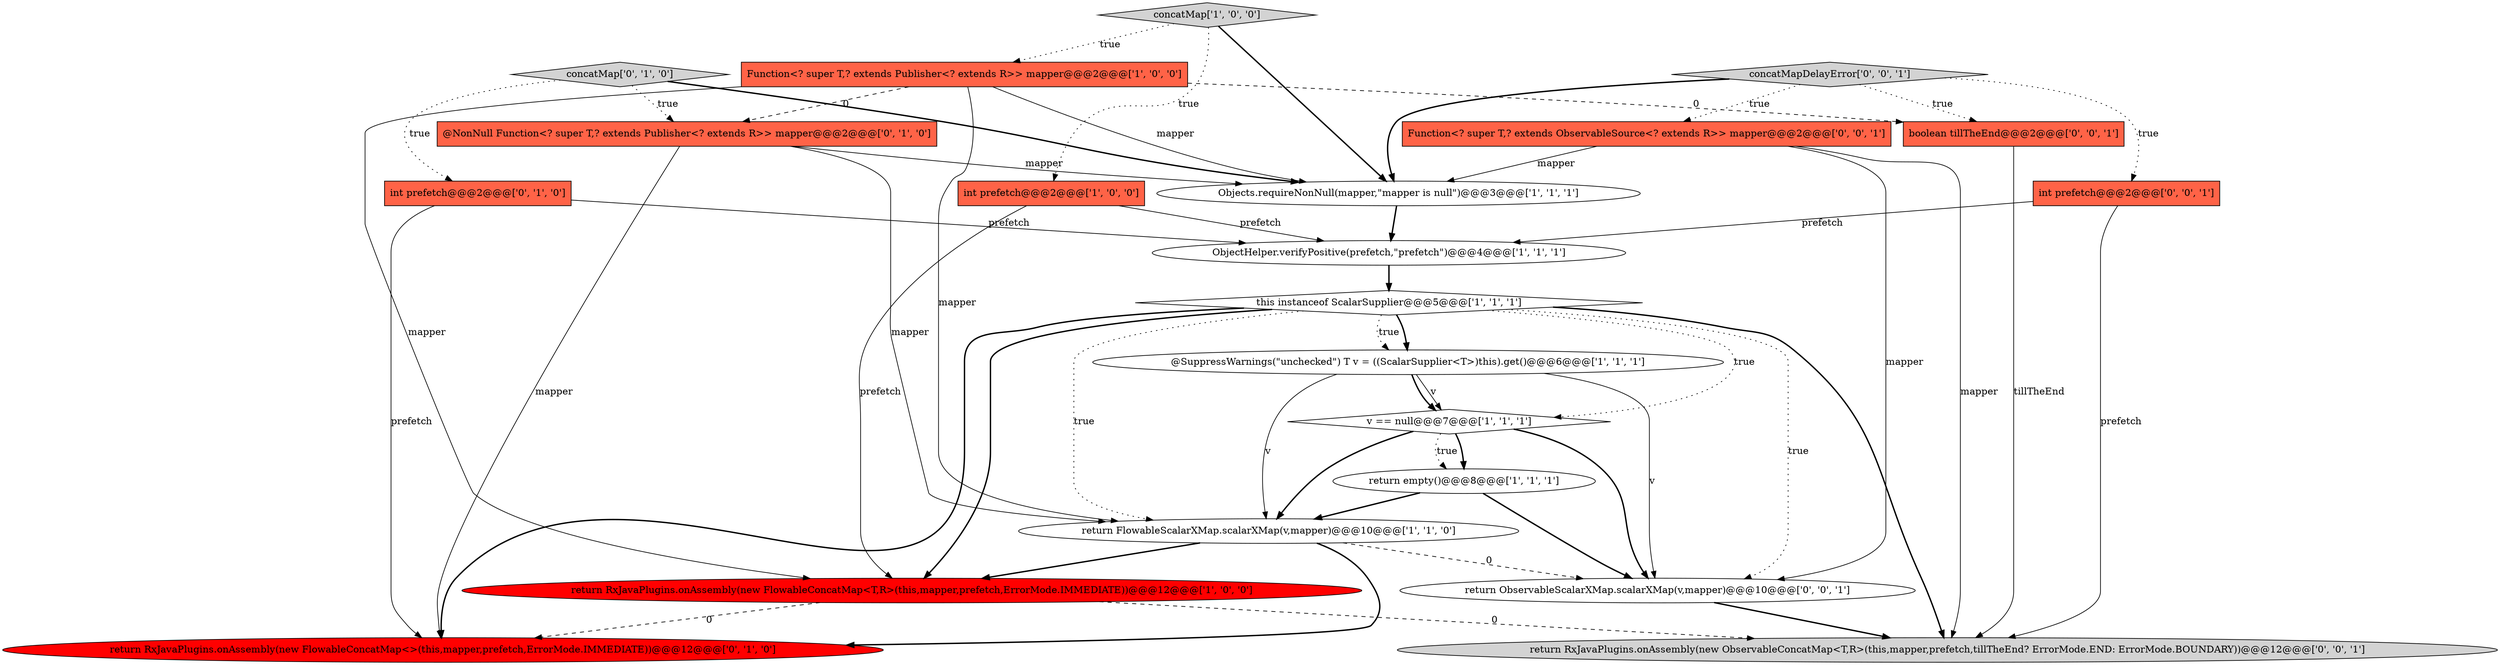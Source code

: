 digraph {
11 [style = filled, label = "return RxJavaPlugins.onAssembly(new FlowableConcatMap<>(this,mapper,prefetch,ErrorMode.IMMEDIATE))@@@12@@@['0', '1', '0']", fillcolor = red, shape = ellipse image = "AAA1AAABBB2BBB"];
7 [style = filled, label = "concatMap['1', '0', '0']", fillcolor = lightgray, shape = diamond image = "AAA0AAABBB1BBB"];
15 [style = filled, label = "return ObservableScalarXMap.scalarXMap(v,mapper)@@@10@@@['0', '0', '1']", fillcolor = white, shape = ellipse image = "AAA0AAABBB3BBB"];
8 [style = filled, label = "Function<? super T,? extends Publisher<? extends R>> mapper@@@2@@@['1', '0', '0']", fillcolor = tomato, shape = box image = "AAA1AAABBB1BBB"];
13 [style = filled, label = "@NonNull Function<? super T,? extends Publisher<? extends R>> mapper@@@2@@@['0', '1', '0']", fillcolor = tomato, shape = box image = "AAA1AAABBB2BBB"];
0 [style = filled, label = "@SuppressWarnings(\"unchecked\") T v = ((ScalarSupplier<T>)this).get()@@@6@@@['1', '1', '1']", fillcolor = white, shape = ellipse image = "AAA0AAABBB1BBB"];
10 [style = filled, label = "return empty()@@@8@@@['1', '1', '1']", fillcolor = white, shape = ellipse image = "AAA0AAABBB1BBB"];
18 [style = filled, label = "concatMapDelayError['0', '0', '1']", fillcolor = lightgray, shape = diamond image = "AAA0AAABBB3BBB"];
19 [style = filled, label = "return RxJavaPlugins.onAssembly(new ObservableConcatMap<T,R>(this,mapper,prefetch,tillTheEnd? ErrorMode.END: ErrorMode.BOUNDARY))@@@12@@@['0', '0', '1']", fillcolor = lightgray, shape = ellipse image = "AAA0AAABBB3BBB"];
5 [style = filled, label = "v == null@@@7@@@['1', '1', '1']", fillcolor = white, shape = diamond image = "AAA0AAABBB1BBB"];
6 [style = filled, label = "return FlowableScalarXMap.scalarXMap(v,mapper)@@@10@@@['1', '1', '0']", fillcolor = white, shape = ellipse image = "AAA0AAABBB1BBB"];
2 [style = filled, label = "ObjectHelper.verifyPositive(prefetch,\"prefetch\")@@@4@@@['1', '1', '1']", fillcolor = white, shape = ellipse image = "AAA0AAABBB1BBB"];
16 [style = filled, label = "Function<? super T,? extends ObservableSource<? extends R>> mapper@@@2@@@['0', '0', '1']", fillcolor = tomato, shape = box image = "AAA0AAABBB3BBB"];
3 [style = filled, label = "Objects.requireNonNull(mapper,\"mapper is null\")@@@3@@@['1', '1', '1']", fillcolor = white, shape = ellipse image = "AAA0AAABBB1BBB"];
12 [style = filled, label = "int prefetch@@@2@@@['0', '1', '0']", fillcolor = tomato, shape = box image = "AAA0AAABBB2BBB"];
4 [style = filled, label = "int prefetch@@@2@@@['1', '0', '0']", fillcolor = tomato, shape = box image = "AAA0AAABBB1BBB"];
20 [style = filled, label = "boolean tillTheEnd@@@2@@@['0', '0', '1']", fillcolor = tomato, shape = box image = "AAA0AAABBB3BBB"];
1 [style = filled, label = "this instanceof ScalarSupplier@@@5@@@['1', '1', '1']", fillcolor = white, shape = diamond image = "AAA0AAABBB1BBB"];
9 [style = filled, label = "return RxJavaPlugins.onAssembly(new FlowableConcatMap<T,R>(this,mapper,prefetch,ErrorMode.IMMEDIATE))@@@12@@@['1', '0', '0']", fillcolor = red, shape = ellipse image = "AAA1AAABBB1BBB"];
14 [style = filled, label = "concatMap['0', '1', '0']", fillcolor = lightgray, shape = diamond image = "AAA0AAABBB2BBB"];
17 [style = filled, label = "int prefetch@@@2@@@['0', '0', '1']", fillcolor = tomato, shape = box image = "AAA0AAABBB3BBB"];
14->3 [style = bold, label=""];
5->10 [style = bold, label=""];
4->9 [style = solid, label="prefetch"];
18->3 [style = bold, label=""];
17->19 [style = solid, label="prefetch"];
12->11 [style = solid, label="prefetch"];
10->15 [style = bold, label=""];
14->12 [style = dotted, label="true"];
18->16 [style = dotted, label="true"];
2->1 [style = bold, label=""];
5->10 [style = dotted, label="true"];
0->5 [style = solid, label="v"];
8->20 [style = dashed, label="0"];
13->6 [style = solid, label="mapper"];
5->15 [style = bold, label=""];
16->3 [style = solid, label="mapper"];
1->0 [style = bold, label=""];
8->9 [style = solid, label="mapper"];
8->3 [style = solid, label="mapper"];
18->20 [style = dotted, label="true"];
15->19 [style = bold, label=""];
10->6 [style = bold, label=""];
7->3 [style = bold, label=""];
1->9 [style = bold, label=""];
14->13 [style = dotted, label="true"];
1->11 [style = bold, label=""];
8->13 [style = dashed, label="0"];
9->19 [style = dashed, label="0"];
13->11 [style = solid, label="mapper"];
5->6 [style = bold, label=""];
3->2 [style = bold, label=""];
6->15 [style = dashed, label="0"];
0->15 [style = solid, label="v"];
1->15 [style = dotted, label="true"];
6->11 [style = bold, label=""];
16->19 [style = solid, label="mapper"];
7->4 [style = dotted, label="true"];
8->6 [style = solid, label="mapper"];
17->2 [style = solid, label="prefetch"];
9->11 [style = dashed, label="0"];
4->2 [style = solid, label="prefetch"];
1->6 [style = dotted, label="true"];
1->0 [style = dotted, label="true"];
18->17 [style = dotted, label="true"];
6->9 [style = bold, label=""];
1->19 [style = bold, label=""];
7->8 [style = dotted, label="true"];
13->3 [style = solid, label="mapper"];
12->2 [style = solid, label="prefetch"];
1->5 [style = dotted, label="true"];
0->5 [style = bold, label=""];
0->6 [style = solid, label="v"];
20->19 [style = solid, label="tillTheEnd"];
16->15 [style = solid, label="mapper"];
}
